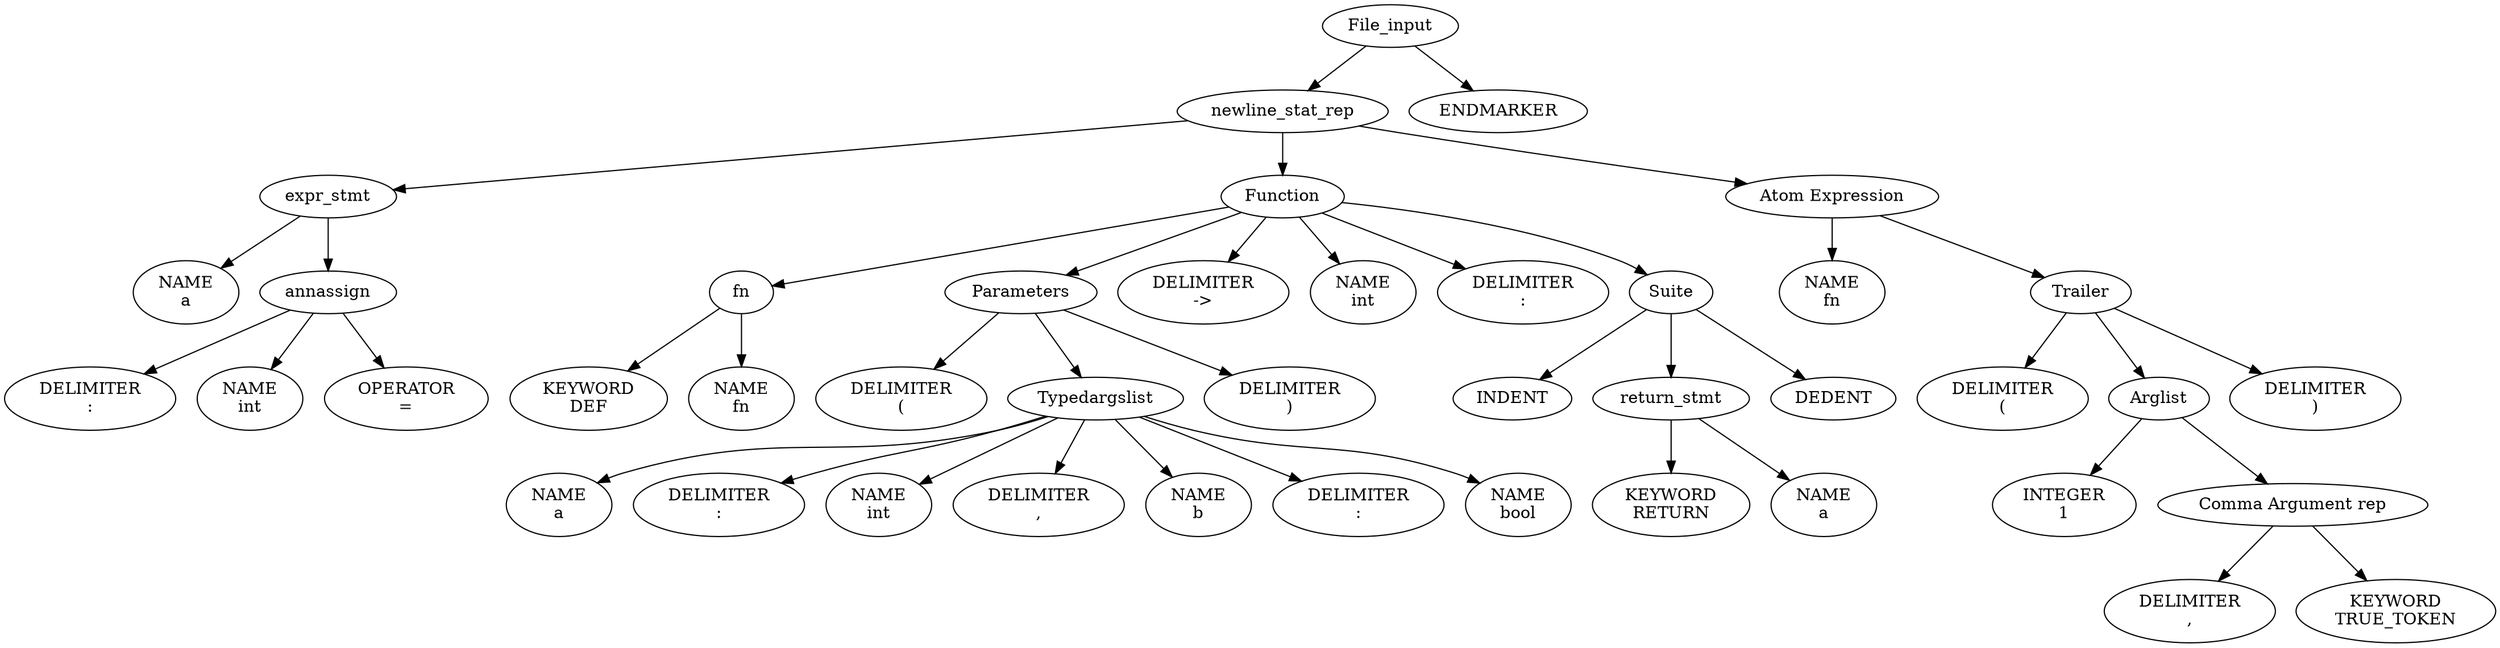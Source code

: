 digraph parse_tree {
"0x564f8b607eb0" [label="File_input"];
"0x564f8b607eb0" -> "0x564f8b620510";
"0x564f8b620510" [label="newline_stat_rep"];
"0x564f8b620510" -> "0x564f8b61d860";
"0x564f8b61d860" [label="expr_stmt"];
"0x564f8b61d860" -> "0x564f8b61d250";
"0x564f8b61d250" [label="NAME
a"];
"0x564f8b61d860" -> "0x564f8b61d760";
"0x564f8b61d760" [label="annassign"];
"0x564f8b61d760" -> "0x564f8b61d300";
"0x564f8b61d300" [label="DELIMITER
:"];
"0x564f8b61d760" -> "0x564f8b61d3b0";
"0x564f8b61d3b0" [label="NAME
int"];
"0x564f8b61d760" -> "0x564f8b61d460";
"0x564f8b61d460" [label="OPERATOR
="];
"0x564f8b620510" -> "0x564f8b61fa10";
"0x564f8b61fa10" [label="Function"];
"0x564f8b61fa10" -> "0x564f8b61dc80";
"0x564f8b61dc80" [label="fn"];
"0x564f8b61dc80" -> "0x564f8b61db20";
"0x564f8b61db20" [label="KEYWORD
DEF"];
"0x564f8b61dc80" -> "0x564f8b61dbd0";
"0x564f8b61dbd0" [label="NAME
fn"];
"0x564f8b61fa10" -> "0x564f8b61f050";
"0x564f8b61f050" [label="Parameters"];
"0x564f8b61f050" -> "0x564f8b61e2e0";
"0x564f8b61e2e0" [label="DELIMITER
("];
"0x564f8b61f050" -> "0x564f8b61eda0";
"0x564f8b61eda0" [label="Typedargslist"];
"0x564f8b61eda0" -> "0x564f8b61e390";
"0x564f8b61e390" [label="NAME
a"];
"0x564f8b61eda0" -> "0x564f8b61e440";
"0x564f8b61e440" [label="DELIMITER
:"];
"0x564f8b61eda0" -> "0x564f8b61e650";
"0x564f8b61e650" [label="NAME
int"];
"0x564f8b61eda0" -> "0x564f8b61e5a0";
"0x564f8b61e5a0" [label="DELIMITER
,"];
"0x564f8b61eda0" -> "0x564f8b61e720";
"0x564f8b61e720" [label="NAME
b"];
"0x564f8b61eda0" -> "0x564f8b61e7d0";
"0x564f8b61e7d0" [label="DELIMITER
:"];
"0x564f8b61eda0" -> "0x564f8b61e9e0";
"0x564f8b61e9e0" [label="NAME
bool"];
"0x564f8b61f050" -> "0x564f8b61e930";
"0x564f8b61e930" [label="DELIMITER
)"];
"0x564f8b61fa10" -> "0x564f8b61f120";
"0x564f8b61f120" [label="DELIMITER
->"];
"0x564f8b61fa10" -> "0x564f8b61f1d0";
"0x564f8b61f1d0" [label="NAME
int"];
"0x564f8b61fa10" -> "0x564f8b61f280";
"0x564f8b61f280" [label="DELIMITER
:"];
"0x564f8b61fa10" -> "0x564f8b61f8f0";
"0x564f8b61f8f0" [label="Suite"];
"0x564f8b61f8f0" -> "0x564f8b61f3e0";
"0x564f8b61f3e0" [label="INDENT"];
"0x564f8b61f8f0" -> "0x564f8b61f770";
"0x564f8b61f770" [label="return_stmt"];
"0x564f8b61f770" -> "0x564f8b61f490";
"0x564f8b61f490" [label="KEYWORD
RETURN"];
"0x564f8b61f770" -> "0x564f8b61f540";
"0x564f8b61f540" [label="NAME
a"];
"0x564f8b61f8f0" -> "0x564f8b61f840";
"0x564f8b61f840" [label="DEDENT"];
"0x564f8b620510" -> "0x564f8b620440";
"0x564f8b620440" [label="Atom Expression"];
"0x564f8b620440" -> "0x564f8b61fbf0";
"0x564f8b61fbf0" [label="NAME
fn"];
"0x564f8b620440" -> "0x564f8b6201e0";
"0x564f8b6201e0" [label="Trailer"];
"0x564f8b6201e0" -> "0x564f8b61fca0";
"0x564f8b61fca0" [label="DELIMITER
("];
"0x564f8b6201e0" -> "0x564f8b620110";
"0x564f8b620110" [label="Arglist"];
"0x564f8b620110" -> "0x564f8b61fd50";
"0x564f8b61fd50" [label="INTEGER
1"];
"0x564f8b620110" -> "0x564f8b620010";
"0x564f8b620010" [label="Comma Argument rep"];
"0x564f8b620010" -> "0x564f8b61fe00";
"0x564f8b61fe00" [label="DELIMITER
,"];
"0x564f8b620010" -> "0x564f8b61feb0";
"0x564f8b61feb0" [label="KEYWORD
TRUE_TOKEN"];
"0x564f8b6201e0" -> "0x564f8b61ff60";
"0x564f8b61ff60" [label="DELIMITER
)"];
"0x564f8b607eb0" -> "0x564f8b620640";
"0x564f8b620640" [label="ENDMARKER"];
}
